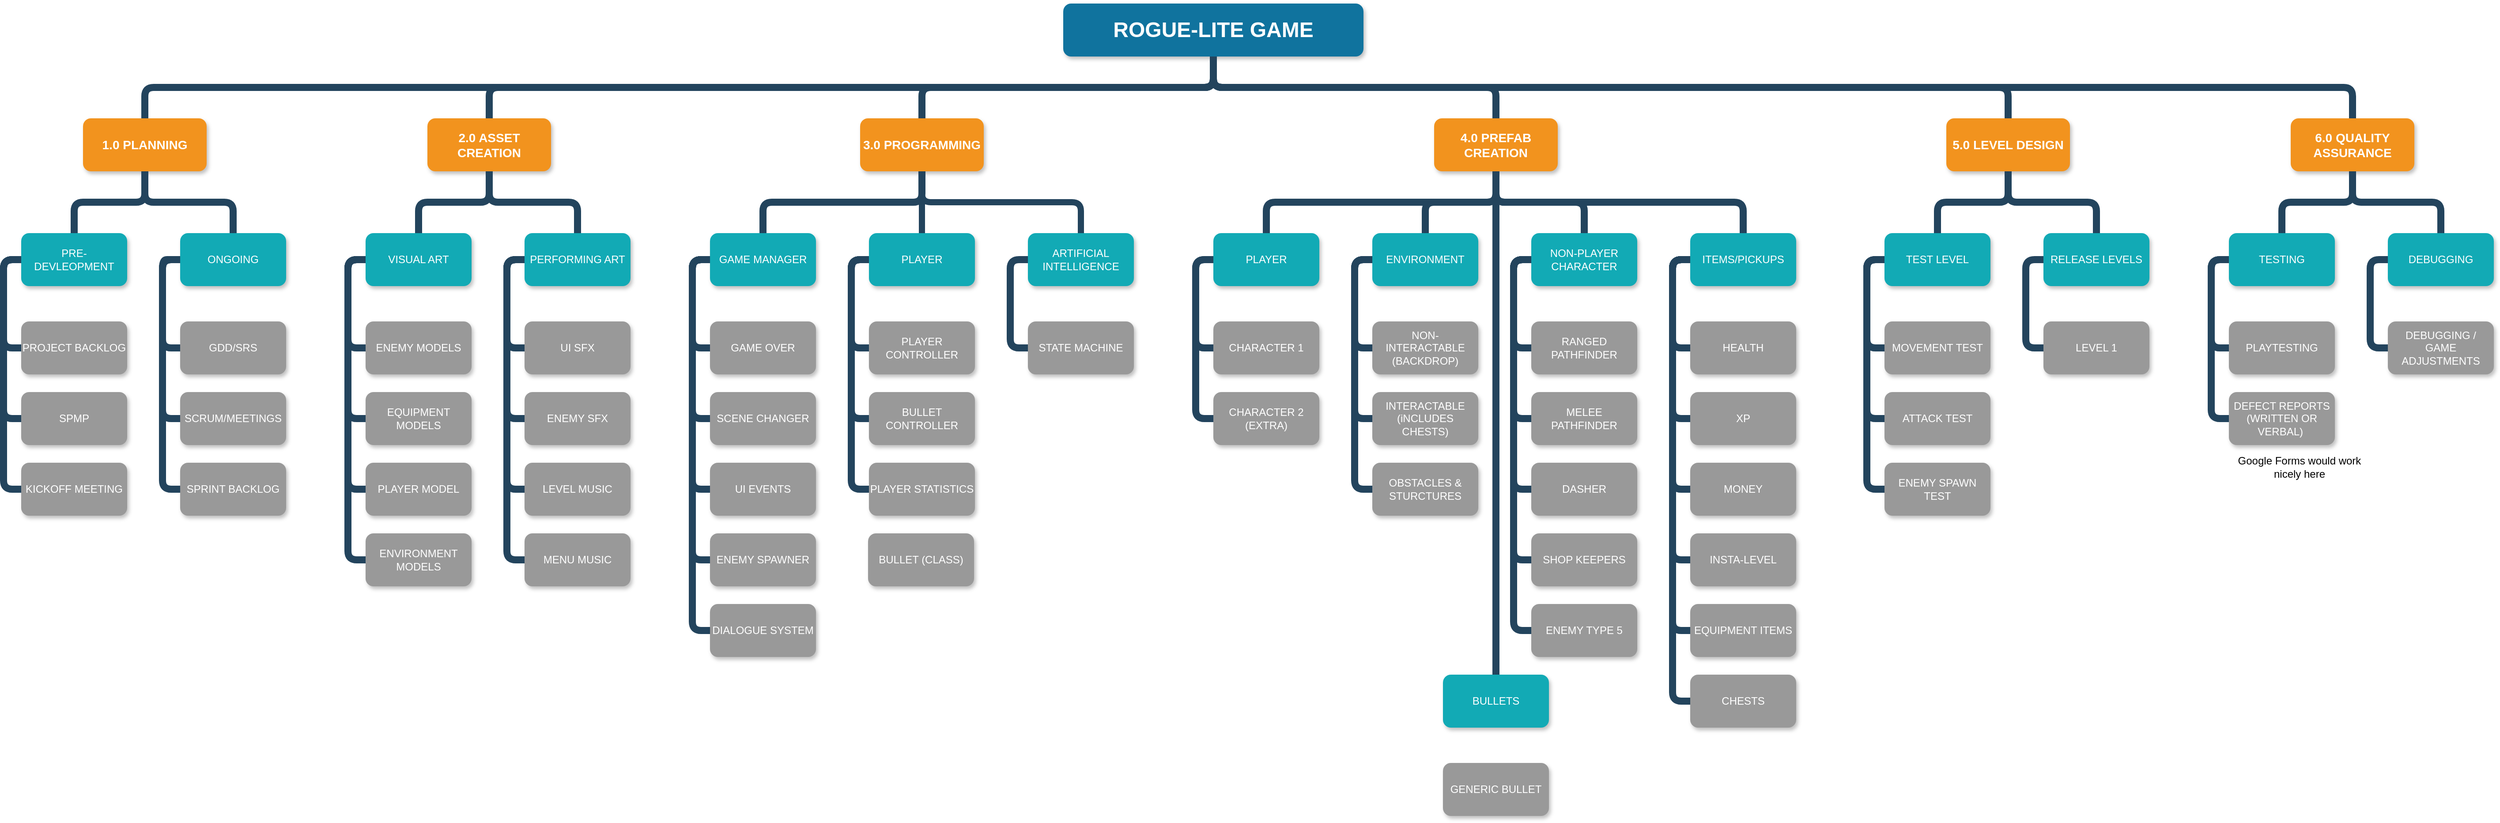 <mxfile version="20.8.16" type="device"><diagram name="Page-1" id="64c3da0e-402f-94eb-ee01-a36477274f13"><mxGraphModel dx="2868" dy="1688" grid="1" gridSize="10" guides="1" tooltips="1" connect="1" arrows="1" fold="1" page="1" pageScale="1" pageWidth="1169" pageHeight="826" background="none" math="0" shadow="0"><root><mxCell id="0"/><mxCell id="1" parent="0"/><mxCell id="2" value="ROGUE-LITE GAME" style="whiteSpace=wrap;rounded=1;shadow=1;fillColor=#10739E;strokeColor=none;fontColor=#FFFFFF;fontStyle=1;fontSize=24;" parent="1" vertex="1"><mxGeometry x="1270" y="40" width="340" height="60" as="geometry"/></mxCell><mxCell id="3" value="1.0 PLANNING" style="whiteSpace=wrap;rounded=1;fillColor=#F2931E;strokeColor=none;shadow=1;fontColor=#FFFFFF;fontStyle=1;fontSize=14;" parent="1" vertex="1"><mxGeometry x="160" y="170.0" width="140" height="60" as="geometry"/></mxCell><mxCell id="4" value="2.0 ASSET CREATION" style="whiteSpace=wrap;rounded=1;fillColor=#F2931E;strokeColor=none;shadow=1;fontColor=#FFFFFF;fontStyle=1;fontSize=14;" parent="1" vertex="1"><mxGeometry x="550" y="170.0" width="140" height="60" as="geometry"/></mxCell><mxCell id="5" value="6.0 QUALITY ASSURANCE" style="whiteSpace=wrap;rounded=1;fillColor=#F2931E;strokeColor=none;shadow=1;fontColor=#FFFFFF;fontStyle=1;fontSize=14;" parent="1" vertex="1"><mxGeometry x="2660" y="170.0" width="140" height="60" as="geometry"/></mxCell><mxCell id="6" value="3.0 PROGRAMMING" style="whiteSpace=wrap;rounded=1;fillColor=#F2931E;strokeColor=none;shadow=1;fontColor=#FFFFFF;fontStyle=1;fontSize=14;" parent="1" vertex="1"><mxGeometry x="1040" y="170.0" width="140" height="60" as="geometry"/></mxCell><mxCell id="7" value="4.0 PREFAB CREATION" style="whiteSpace=wrap;rounded=1;fillColor=#F2931E;strokeColor=none;shadow=1;fontColor=#FFFFFF;fontStyle=1;fontSize=14;" parent="1" vertex="1"><mxGeometry x="1690" y="170.0" width="140" height="60" as="geometry"/></mxCell><mxCell id="8" value="5.0 LEVEL DESIGN" style="whiteSpace=wrap;rounded=1;fillColor=#F2931E;strokeColor=none;shadow=1;fontColor=#FFFFFF;fontStyle=1;fontSize=14;" parent="1" vertex="1"><mxGeometry x="2270" y="170.0" width="140" height="60" as="geometry"/></mxCell><mxCell id="10" value="PRE-DEVLEOPMENT" style="whiteSpace=wrap;rounded=1;fillColor=#12AAB5;strokeColor=none;shadow=1;fontColor=#FFFFFF;" parent="1" vertex="1"><mxGeometry x="90" y="300.0" width="120" height="60" as="geometry"/></mxCell><mxCell id="12" value="ONGOING" style="whiteSpace=wrap;rounded=1;fillColor=#12AAB5;strokeColor=none;shadow=1;fontColor=#FFFFFF;" parent="1" vertex="1"><mxGeometry x="270" y="300.0" width="120" height="60" as="geometry"/></mxCell><mxCell id="23" value="PROJECT BACKLOG" style="whiteSpace=wrap;rounded=1;fillColor=#999999;strokeColor=none;shadow=1;fontColor=#FFFFFF;fontStyle=0;" parent="1" vertex="1"><mxGeometry x="90.0" y="400.0" width="120" height="60" as="geometry"/></mxCell><mxCell id="24" value="SPMP" style="whiteSpace=wrap;rounded=1;fillColor=#999999;strokeColor=none;shadow=1;fontColor=#FFFFFF;fontStyle=0;" parent="1" vertex="1"><mxGeometry x="90.0" y="480.0" width="120" height="60" as="geometry"/></mxCell><mxCell id="25" value="KICKOFF MEETING" style="whiteSpace=wrap;rounded=1;fillColor=#999999;strokeColor=none;shadow=1;fontColor=#FFFFFF;fontStyle=0;" parent="1" vertex="1"><mxGeometry x="90.0" y="560.0" width="120" height="60" as="geometry"/></mxCell><mxCell id="38" value="GDD/SRS" style="whiteSpace=wrap;rounded=1;fillColor=#999999;strokeColor=none;shadow=1;fontColor=#FFFFFF;fontStyle=0;" parent="1" vertex="1"><mxGeometry x="270.0" y="400.0" width="120" height="60" as="geometry"/></mxCell><mxCell id="39" value="SCRUM/MEETINGS" style="whiteSpace=wrap;rounded=1;fillColor=#999999;strokeColor=none;shadow=1;fontColor=#FFFFFF;fontStyle=0;" parent="1" vertex="1"><mxGeometry x="270.0" y="480.0" width="120" height="60" as="geometry"/></mxCell><mxCell id="40" value="SPRINT BACKLOG" style="whiteSpace=wrap;rounded=1;fillColor=#999999;strokeColor=none;shadow=1;fontColor=#FFFFFF;fontStyle=0;" parent="1" vertex="1"><mxGeometry x="270.0" y="560.0" width="120" height="60" as="geometry"/></mxCell><mxCell id="43" value="VISUAL ART" style="whiteSpace=wrap;rounded=1;fillColor=#12AAB5;strokeColor=none;shadow=1;fontColor=#FFFFFF;" parent="1" vertex="1"><mxGeometry x="480.0" y="300.0" width="120" height="60" as="geometry"/></mxCell><mxCell id="44" value="PERFORMING ART" style="whiteSpace=wrap;rounded=1;fillColor=#12AAB5;strokeColor=none;shadow=1;fontColor=#FFFFFF;" parent="1" vertex="1"><mxGeometry x="660.0" y="300.0" width="120" height="60" as="geometry"/></mxCell><mxCell id="45" value="ENEMY MODELS" style="whiteSpace=wrap;rounded=1;fillColor=#999999;strokeColor=none;shadow=1;fontColor=#FFFFFF;fontStyle=0;" parent="1" vertex="1"><mxGeometry x="480.0" y="400.0" width="120" height="60" as="geometry"/></mxCell><mxCell id="46" value="EQUIPMENT MODELS" style="whiteSpace=wrap;rounded=1;fillColor=#999999;strokeColor=none;shadow=1;fontColor=#FFFFFF;fontStyle=0;" parent="1" vertex="1"><mxGeometry x="480.0" y="480.0" width="120" height="60" as="geometry"/></mxCell><mxCell id="47" value="PLAYER MODEL" style="whiteSpace=wrap;rounded=1;fillColor=#999999;strokeColor=none;shadow=1;fontColor=#FFFFFF;fontStyle=0;" parent="1" vertex="1"><mxGeometry x="480.0" y="560.0" width="120" height="60" as="geometry"/></mxCell><mxCell id="48" value="ENVIRONMENT MODELS" style="whiteSpace=wrap;rounded=1;fillColor=#999999;strokeColor=none;shadow=1;fontColor=#FFFFFF;fontStyle=0;" parent="1" vertex="1"><mxGeometry x="480" y="640.0" width="120" height="60" as="geometry"/></mxCell><mxCell id="50" value="UI SFX" style="whiteSpace=wrap;rounded=1;fillColor=#999999;strokeColor=none;shadow=1;fontColor=#FFFFFF;fontStyle=0;" parent="1" vertex="1"><mxGeometry x="660.0" y="400.0" width="120" height="60" as="geometry"/></mxCell><mxCell id="51" value="ENEMY SFX" style="whiteSpace=wrap;rounded=1;fillColor=#999999;strokeColor=none;shadow=1;fontColor=#FFFFFF;fontStyle=0;" parent="1" vertex="1"><mxGeometry x="660.0" y="480.0" width="120" height="60" as="geometry"/></mxCell><mxCell id="52" value="LEVEL MUSIC" style="whiteSpace=wrap;rounded=1;fillColor=#999999;strokeColor=none;shadow=1;fontColor=#FFFFFF;fontStyle=0;" parent="1" vertex="1"><mxGeometry x="660.0" y="560.0" width="120" height="60" as="geometry"/></mxCell><mxCell id="53" value="MENU MUSIC" style="whiteSpace=wrap;rounded=1;fillColor=#999999;strokeColor=none;shadow=1;fontColor=#FFFFFF;fontStyle=0;" parent="1" vertex="1"><mxGeometry x="660.0" y="640.0" width="120" height="60" as="geometry"/></mxCell><mxCell id="103" value="" style="edgeStyle=elbowEdgeStyle;elbow=vertical;rounded=1;fontColor=#000000;endArrow=none;endFill=0;strokeWidth=8;strokeColor=#23445D;" parent="1" source="3" target="10" edge="1"><mxGeometry width="100" height="100" relative="1" as="geometry"><mxPoint x="20" y="290" as="sourcePoint"/><mxPoint x="120" y="190" as="targetPoint"/></mxGeometry></mxCell><mxCell id="104" value="" style="edgeStyle=elbowEdgeStyle;elbow=vertical;rounded=1;fontColor=#000000;endArrow=none;endFill=0;strokeWidth=8;strokeColor=#23445D;" parent="1" source="3" target="12" edge="1"><mxGeometry width="100" height="100" relative="1" as="geometry"><mxPoint x="360" y="290" as="sourcePoint"/><mxPoint x="460" y="190" as="targetPoint"/></mxGeometry></mxCell><mxCell id="105" value="" style="edgeStyle=elbowEdgeStyle;elbow=horizontal;rounded=1;fontColor=#000000;endArrow=none;endFill=0;strokeWidth=8;strokeColor=#23445D;" parent="1" source="10" target="23" edge="1"><mxGeometry width="100" height="100" relative="1" as="geometry"><mxPoint x="30" y="480" as="sourcePoint"/><mxPoint x="130" y="380" as="targetPoint"/><Array as="points"><mxPoint x="70" y="380"/></Array></mxGeometry></mxCell><mxCell id="106" value="" style="edgeStyle=elbowEdgeStyle;elbow=horizontal;rounded=1;fontColor=#000000;endArrow=none;endFill=0;strokeWidth=8;strokeColor=#23445D;" parent="1" source="10" target="24" edge="1"><mxGeometry width="100" height="100" relative="1" as="geometry"><mxPoint x="100" y="340" as="sourcePoint"/><mxPoint x="100" y="440" as="targetPoint"/><Array as="points"><mxPoint x="70" y="400"/></Array></mxGeometry></mxCell><mxCell id="110" value="" style="edgeStyle=elbowEdgeStyle;elbow=horizontal;rounded=1;fontColor=#000000;endArrow=none;endFill=0;strokeWidth=8;strokeColor=#23445D;" parent="1" source="10" target="25" edge="1"><mxGeometry width="100" height="100" relative="1" as="geometry"><mxPoint x="130" y="370" as="sourcePoint"/><mxPoint x="130" y="470" as="targetPoint"/><Array as="points"><mxPoint x="70" y="430"/></Array></mxGeometry></mxCell><mxCell id="111" value="" style="edgeStyle=elbowEdgeStyle;elbow=horizontal;rounded=1;fontColor=#000000;endArrow=none;endFill=0;strokeWidth=8;strokeColor=#23445D;" parent="1" target="38" edge="1"><mxGeometry width="100" height="100" relative="1" as="geometry"><mxPoint x="260" y="330.0" as="sourcePoint"/><mxPoint x="260" y="430.0" as="targetPoint"/><Array as="points"><mxPoint x="250" y="380"/></Array></mxGeometry></mxCell><mxCell id="112" value="" style="edgeStyle=elbowEdgeStyle;elbow=horizontal;rounded=1;fontColor=#000000;endArrow=none;endFill=0;strokeWidth=8;strokeColor=#23445D;" parent="1" source="12" target="39" edge="1"><mxGeometry width="100" height="100" relative="1" as="geometry"><mxPoint x="260" y="330.0" as="sourcePoint"/><mxPoint x="260" y="510.0" as="targetPoint"/><Array as="points"><mxPoint x="250" y="420"/></Array></mxGeometry></mxCell><mxCell id="115" value="" style="edgeStyle=elbowEdgeStyle;elbow=horizontal;rounded=1;fontColor=#000000;endArrow=none;endFill=0;strokeWidth=8;strokeColor=#23445D;" parent="1" source="12" target="40" edge="1"><mxGeometry width="100" height="100" relative="1" as="geometry"><mxPoint x="260" y="330.0" as="sourcePoint"/><mxPoint x="260" y="590.0" as="targetPoint"/><Array as="points"><mxPoint x="250" y="460"/></Array></mxGeometry></mxCell><mxCell id="116" value="" style="edgeStyle=elbowEdgeStyle;elbow=vertical;rounded=1;fontColor=#000000;endArrow=none;endFill=0;strokeWidth=8;strokeColor=#23445D;" parent="1" source="4" target="43" edge="1"><mxGeometry width="100" height="100" relative="1" as="geometry"><mxPoint x="260" y="240.0" as="sourcePoint"/><mxPoint x="160" y="310" as="targetPoint"/></mxGeometry></mxCell><mxCell id="117" value="" style="edgeStyle=elbowEdgeStyle;elbow=vertical;rounded=1;fontColor=#000000;endArrow=none;endFill=0;strokeWidth=8;strokeColor=#23445D;" parent="1" source="4" target="44" edge="1"><mxGeometry width="100" height="100" relative="1" as="geometry"><mxPoint x="260" y="240.0" as="sourcePoint"/><mxPoint x="360" y="310" as="targetPoint"/></mxGeometry></mxCell><mxCell id="118" value="" style="edgeStyle=elbowEdgeStyle;elbow=horizontal;rounded=1;fontColor=#000000;endArrow=none;endFill=0;strokeWidth=8;strokeColor=#23445D;" parent="1" source="43" target="45" edge="1"><mxGeometry width="100" height="100" relative="1" as="geometry"><mxPoint x="460" y="330.0" as="sourcePoint"/><mxPoint x="470.0" y="430" as="targetPoint"/><Array as="points"><mxPoint x="460" y="380"/></Array></mxGeometry></mxCell><mxCell id="119" value="" style="edgeStyle=elbowEdgeStyle;elbow=horizontal;rounded=1;fontColor=#000000;endArrow=none;endFill=0;strokeWidth=8;strokeColor=#23445D;" parent="1" source="43" target="46" edge="1"><mxGeometry width="100" height="100" relative="1" as="geometry"><mxPoint x="470" y="330" as="sourcePoint"/><mxPoint x="470.0" y="510" as="targetPoint"/><Array as="points"><mxPoint x="460" y="420"/></Array></mxGeometry></mxCell><mxCell id="121" value="" style="edgeStyle=elbowEdgeStyle;elbow=horizontal;rounded=1;fontColor=#000000;endArrow=none;endFill=0;strokeWidth=8;strokeColor=#23445D;" parent="1" source="43" target="48" edge="1"><mxGeometry width="100" height="100" relative="1" as="geometry"><mxPoint x="470" y="330" as="sourcePoint"/><mxPoint x="470" y="670" as="targetPoint"/><Array as="points"><mxPoint x="460" y="500"/></Array></mxGeometry></mxCell><mxCell id="122" value="" style="edgeStyle=elbowEdgeStyle;elbow=horizontal;rounded=1;fontColor=#000000;endArrow=none;endFill=0;strokeWidth=8;strokeColor=#23445D;" parent="1" source="43" target="47" edge="1"><mxGeometry width="100" height="100" relative="1" as="geometry"><mxPoint x="470" y="330" as="sourcePoint"/><mxPoint x="470.0" y="590" as="targetPoint"/><Array as="points"><mxPoint x="460" y="470"/></Array></mxGeometry></mxCell><mxCell id="123" value="" style="edgeStyle=elbowEdgeStyle;elbow=horizontal;rounded=1;fontColor=#000000;endArrow=none;endFill=0;strokeWidth=8;strokeColor=#23445D;" parent="1" source="44" target="50" edge="1"><mxGeometry width="100" height="100" relative="1" as="geometry"><mxPoint x="630" y="330.0" as="sourcePoint"/><mxPoint x="640.0" y="430" as="targetPoint"/><Array as="points"><mxPoint x="640" y="380"/></Array></mxGeometry></mxCell><mxCell id="124" value="" style="edgeStyle=elbowEdgeStyle;elbow=horizontal;rounded=1;fontColor=#000000;endArrow=none;endFill=0;strokeWidth=8;strokeColor=#23445D;" parent="1" source="44" target="51" edge="1"><mxGeometry width="100" height="100" relative="1" as="geometry"><mxPoint x="640" y="330" as="sourcePoint"/><mxPoint x="640.0" y="510" as="targetPoint"/><Array as="points"><mxPoint x="640" y="420"/></Array></mxGeometry></mxCell><mxCell id="126" value="" style="edgeStyle=elbowEdgeStyle;elbow=horizontal;rounded=1;fontColor=#000000;endArrow=none;endFill=0;strokeWidth=8;strokeColor=#23445D;" parent="1" source="44" target="53" edge="1"><mxGeometry width="100" height="100" relative="1" as="geometry"><mxPoint x="640" y="330" as="sourcePoint"/><mxPoint x="640" y="670" as="targetPoint"/><Array as="points"><mxPoint x="640" y="500"/></Array></mxGeometry></mxCell><mxCell id="127" value="" style="edgeStyle=elbowEdgeStyle;elbow=horizontal;rounded=1;fontColor=#000000;endArrow=none;endFill=0;strokeWidth=8;strokeColor=#23445D;" parent="1" source="44" target="52" edge="1"><mxGeometry width="100" height="100" relative="1" as="geometry"><mxPoint x="640" y="330" as="sourcePoint"/><mxPoint x="640.0" y="590" as="targetPoint"/><Array as="points"><mxPoint x="640" y="470"/></Array></mxGeometry></mxCell><mxCell id="133" value="GAME MANAGER" style="whiteSpace=wrap;rounded=1;fillColor=#12AAB5;strokeColor=none;shadow=1;fontColor=#FFFFFF;" parent="1" vertex="1"><mxGeometry x="870.0" y="300.0" width="120" height="60" as="geometry"/></mxCell><mxCell id="134" value="PLAYER" style="whiteSpace=wrap;rounded=1;fillColor=#12AAB5;strokeColor=none;shadow=1;fontColor=#FFFFFF;" parent="1" vertex="1"><mxGeometry x="1440.0" y="300.0" width="120" height="60" as="geometry"/></mxCell><mxCell id="135" value="GAME OVER" style="whiteSpace=wrap;rounded=1;fillColor=#999999;strokeColor=none;shadow=1;fontColor=#FFFFFF;fontStyle=0;" parent="1" vertex="1"><mxGeometry x="870.0" y="400.0" width="120" height="60" as="geometry"/></mxCell><mxCell id="136" value="SCENE CHANGER" style="whiteSpace=wrap;rounded=1;fillColor=#999999;strokeColor=none;shadow=1;fontColor=#FFFFFF;fontStyle=0;" parent="1" vertex="1"><mxGeometry x="870.0" y="480.0" width="120" height="60" as="geometry"/></mxCell><mxCell id="137" value="UI EVENTS" style="whiteSpace=wrap;rounded=1;fillColor=#999999;strokeColor=none;shadow=1;fontColor=#FFFFFF;fontStyle=0;" parent="1" vertex="1"><mxGeometry x="870.0" y="560.0" width="120" height="60" as="geometry"/></mxCell><mxCell id="138" value="ENEMY SPAWNER" style="whiteSpace=wrap;rounded=1;fillColor=#999999;strokeColor=none;shadow=1;fontColor=#FFFFFF;fontStyle=0;" parent="1" vertex="1"><mxGeometry x="870" y="640.0" width="120" height="60" as="geometry"/></mxCell><mxCell id="140" value="CHARACTER 1" style="whiteSpace=wrap;rounded=1;fillColor=#999999;strokeColor=none;shadow=1;fontColor=#FFFFFF;fontStyle=0;" parent="1" vertex="1"><mxGeometry x="1440.0" y="400.0" width="120" height="60" as="geometry"/></mxCell><mxCell id="141" value="CHARACTER 2 (EXTRA)" style="whiteSpace=wrap;rounded=1;fillColor=#999999;strokeColor=none;shadow=1;fontColor=#FFFFFF;fontStyle=0;" parent="1" vertex="1"><mxGeometry x="1440.0" y="480.0" width="120" height="60" as="geometry"/></mxCell><mxCell id="145" value="" style="edgeStyle=orthogonalEdgeStyle;elbow=horizontal;rounded=1;fontColor=#000000;endArrow=none;endFill=0;strokeWidth=8;strokeColor=#23445D;" parent="1" source="133" target="135" edge="1"><mxGeometry width="100" height="100" relative="1" as="geometry"><mxPoint x="850" y="330.0" as="sourcePoint"/><mxPoint x="860.0" y="430" as="targetPoint"/><Array as="points"><mxPoint x="850" y="330"/><mxPoint x="850" y="430"/></Array></mxGeometry></mxCell><mxCell id="146" value="" style="edgeStyle=orthogonalEdgeStyle;elbow=horizontal;rounded=1;fontColor=#000000;endArrow=none;endFill=0;strokeWidth=8;strokeColor=#23445D;" parent="1" source="133" target="136" edge="1"><mxGeometry width="100" height="100" relative="1" as="geometry"><mxPoint x="860" y="330" as="sourcePoint"/><mxPoint x="860.0" y="510" as="targetPoint"/><Array as="points"><mxPoint x="850" y="330"/><mxPoint x="850" y="510"/></Array></mxGeometry></mxCell><mxCell id="148" value="" style="edgeStyle=orthogonalEdgeStyle;elbow=horizontal;rounded=1;fontColor=#000000;endArrow=none;endFill=0;strokeWidth=8;strokeColor=#23445D;" parent="1" source="133" target="138" edge="1"><mxGeometry width="100" height="100" relative="1" as="geometry"><mxPoint x="860" y="330" as="sourcePoint"/><mxPoint x="860" y="670" as="targetPoint"/><Array as="points"><mxPoint x="850" y="330"/><mxPoint x="850" y="670"/></Array></mxGeometry></mxCell><mxCell id="149" value="" style="edgeStyle=orthogonalEdgeStyle;elbow=horizontal;rounded=1;fontColor=#000000;endArrow=none;endFill=0;strokeWidth=8;strokeColor=#23445D;" parent="1" source="133" target="137" edge="1"><mxGeometry width="100" height="100" relative="1" as="geometry"><mxPoint x="860" y="330" as="sourcePoint"/><mxPoint x="860.0" y="590" as="targetPoint"/><Array as="points"><mxPoint x="850" y="330"/><mxPoint x="850" y="590"/></Array></mxGeometry></mxCell><mxCell id="150" value="" style="edgeStyle=elbowEdgeStyle;elbow=horizontal;rounded=1;fontColor=#000000;endArrow=none;endFill=0;strokeWidth=8;strokeColor=#23445D;" parent="1" source="134" target="140" edge="1"><mxGeometry width="100" height="100" relative="1" as="geometry"><mxPoint x="1410" y="330.0" as="sourcePoint"/><mxPoint x="1420.0" y="430" as="targetPoint"/><Array as="points"><mxPoint x="1420" y="380"/></Array></mxGeometry></mxCell><mxCell id="151" value="" style="edgeStyle=elbowEdgeStyle;elbow=horizontal;rounded=1;fontColor=#000000;endArrow=none;endFill=0;strokeWidth=8;strokeColor=#23445D;" parent="1" source="134" target="141" edge="1"><mxGeometry width="100" height="100" relative="1" as="geometry"><mxPoint x="1420" y="330" as="sourcePoint"/><mxPoint x="1420.0" y="510" as="targetPoint"/><Array as="points"><mxPoint x="1420" y="420"/></Array></mxGeometry></mxCell><mxCell id="155" value="ENVIRONMENT" style="whiteSpace=wrap;rounded=1;fillColor=#12AAB5;strokeColor=none;shadow=1;fontColor=#FFFFFF;" parent="1" vertex="1"><mxGeometry x="1620.0" y="300.0" width="120" height="60" as="geometry"/></mxCell><mxCell id="156" value="NON-PLAYER CHARACTER" style="whiteSpace=wrap;rounded=1;fillColor=#12AAB5;strokeColor=none;shadow=1;fontColor=#FFFFFF;" parent="1" vertex="1"><mxGeometry x="1800.0" y="300.0" width="120" height="60" as="geometry"/></mxCell><mxCell id="157" value="NON-INTERACTABLE (BACKDROP)" style="whiteSpace=wrap;rounded=1;fillColor=#999999;strokeColor=none;shadow=1;fontColor=#FFFFFF;fontStyle=0;" parent="1" vertex="1"><mxGeometry x="1620.0" y="400.0" width="120" height="60" as="geometry"/></mxCell><mxCell id="158" value="INTERACTABLE (iNCLUDES CHESTS)" style="whiteSpace=wrap;rounded=1;fillColor=#999999;strokeColor=none;shadow=1;fontColor=#FFFFFF;fontStyle=0;" parent="1" vertex="1"><mxGeometry x="1620" y="480.0" width="120" height="60" as="geometry"/></mxCell><mxCell id="159" value="OBSTACLES &amp; STURCTURES" style="whiteSpace=wrap;rounded=1;fillColor=#999999;strokeColor=none;shadow=1;fontColor=#FFFFFF;fontStyle=0;" parent="1" vertex="1"><mxGeometry x="1620.0" y="560.0" width="120" height="60" as="geometry"/></mxCell><mxCell id="162" value="RANGED PATHFINDER" style="whiteSpace=wrap;rounded=1;fillColor=#999999;strokeColor=none;shadow=1;fontColor=#FFFFFF;fontStyle=0;" parent="1" vertex="1"><mxGeometry x="1800.0" y="400.0" width="120" height="60" as="geometry"/></mxCell><mxCell id="163" value="MELEE PATHFINDER" style="whiteSpace=wrap;rounded=1;fillColor=#999999;strokeColor=none;shadow=1;fontColor=#FFFFFF;fontStyle=0;" parent="1" vertex="1"><mxGeometry x="1800.0" y="480.0" width="120" height="60" as="geometry"/></mxCell><mxCell id="164" value="DASHER" style="whiteSpace=wrap;rounded=1;fillColor=#999999;strokeColor=none;shadow=1;fontColor=#FFFFFF;fontStyle=0;" parent="1" vertex="1"><mxGeometry x="1800.0" y="560.0" width="120" height="60" as="geometry"/></mxCell><mxCell id="165" value="SHOP KEEPERS" style="whiteSpace=wrap;rounded=1;fillColor=#999999;strokeColor=none;shadow=1;fontColor=#FFFFFF;fontStyle=0;" parent="1" vertex="1"><mxGeometry x="1800.0" y="640.0" width="120" height="60" as="geometry"/></mxCell><mxCell id="166" value="ENEMY TYPE 5" style="whiteSpace=wrap;rounded=1;fillColor=#999999;strokeColor=none;shadow=1;fontColor=#FFFFFF;fontStyle=0;" parent="1" vertex="1"><mxGeometry x="1800.0" y="720.0" width="120" height="60" as="geometry"/></mxCell><mxCell id="167" value="" style="edgeStyle=elbowEdgeStyle;elbow=horizontal;rounded=1;fontColor=#000000;endArrow=none;endFill=0;strokeWidth=8;strokeColor=#23445D;" parent="1" source="155" target="157" edge="1"><mxGeometry width="100" height="100" relative="1" as="geometry"><mxPoint x="1600" y="330.0" as="sourcePoint"/><mxPoint x="1610.0" y="430.0" as="targetPoint"/><Array as="points"><mxPoint x="1600" y="380.0"/></Array></mxGeometry></mxCell><mxCell id="168" value="" style="edgeStyle=elbowEdgeStyle;elbow=horizontal;rounded=1;fontColor=#000000;endArrow=none;endFill=0;strokeWidth=8;strokeColor=#23445D;" parent="1" source="155" target="158" edge="1"><mxGeometry width="100" height="100" relative="1" as="geometry"><mxPoint x="1610" y="330.0" as="sourcePoint"/><mxPoint x="1610.0" y="510.0" as="targetPoint"/><Array as="points"><mxPoint x="1600" y="420.0"/></Array></mxGeometry></mxCell><mxCell id="171" value="" style="edgeStyle=elbowEdgeStyle;elbow=horizontal;rounded=1;fontColor=#000000;endArrow=none;endFill=0;strokeWidth=8;strokeColor=#23445D;" parent="1" source="155" target="159" edge="1"><mxGeometry width="100" height="100" relative="1" as="geometry"><mxPoint x="1610" y="330.0" as="sourcePoint"/><mxPoint x="1610.0" y="590.0" as="targetPoint"/><Array as="points"><mxPoint x="1600" y="470.0"/></Array></mxGeometry></mxCell><mxCell id="172" value="" style="edgeStyle=elbowEdgeStyle;elbow=horizontal;rounded=1;fontColor=#000000;endArrow=none;endFill=0;strokeWidth=8;strokeColor=#23445D;" parent="1" source="156" target="162" edge="1"><mxGeometry width="100" height="100" relative="1" as="geometry"><mxPoint x="1770" y="330.0" as="sourcePoint"/><mxPoint x="1780.0" y="430.0" as="targetPoint"/><Array as="points"><mxPoint x="1780" y="380.0"/></Array></mxGeometry></mxCell><mxCell id="173" value="" style="edgeStyle=elbowEdgeStyle;elbow=horizontal;rounded=1;fontColor=#000000;endArrow=none;endFill=0;strokeWidth=8;strokeColor=#23445D;" parent="1" source="156" target="163" edge="1"><mxGeometry width="100" height="100" relative="1" as="geometry"><mxPoint x="1780" y="330.0" as="sourcePoint"/><mxPoint x="1780.0" y="510.0" as="targetPoint"/><Array as="points"><mxPoint x="1780" y="420.0"/></Array></mxGeometry></mxCell><mxCell id="174" value="" style="edgeStyle=elbowEdgeStyle;elbow=horizontal;rounded=1;fontColor=#000000;endArrow=none;endFill=0;strokeWidth=8;strokeColor=#23445D;" parent="1" source="156" target="166" edge="1"><mxGeometry width="100" height="100" relative="1" as="geometry"><mxPoint x="1780" y="330.0" as="sourcePoint"/><mxPoint x="1780" y="750.0" as="targetPoint"/><Array as="points"><mxPoint x="1780" y="540.0"/></Array></mxGeometry></mxCell><mxCell id="175" value="" style="edgeStyle=elbowEdgeStyle;elbow=horizontal;rounded=1;fontColor=#000000;endArrow=none;endFill=0;strokeWidth=8;strokeColor=#23445D;" parent="1" source="156" target="165" edge="1"><mxGeometry width="100" height="100" relative="1" as="geometry"><mxPoint x="1780" y="330.0" as="sourcePoint"/><mxPoint x="1780" y="670.0" as="targetPoint"/><Array as="points"><mxPoint x="1780" y="500.0"/></Array></mxGeometry></mxCell><mxCell id="176" value="" style="edgeStyle=elbowEdgeStyle;elbow=horizontal;rounded=1;fontColor=#000000;endArrow=none;endFill=0;strokeWidth=8;strokeColor=#23445D;" parent="1" source="156" target="164" edge="1"><mxGeometry width="100" height="100" relative="1" as="geometry"><mxPoint x="1780" y="330.0" as="sourcePoint"/><mxPoint x="1780.0" y="590.0" as="targetPoint"/><Array as="points"><mxPoint x="1780" y="470.0"/></Array></mxGeometry></mxCell><mxCell id="177" value="ITEMS/PICKUPS" style="whiteSpace=wrap;rounded=1;fillColor=#12AAB5;strokeColor=none;shadow=1;fontColor=#FFFFFF;" parent="1" vertex="1"><mxGeometry x="1980.0" y="300.0" width="120" height="60" as="geometry"/></mxCell><mxCell id="178" value="TEST LEVEL" style="whiteSpace=wrap;rounded=1;fillColor=#12AAB5;strokeColor=none;shadow=1;fontColor=#FFFFFF;" parent="1" vertex="1"><mxGeometry x="2200" y="300.0" width="120" height="60" as="geometry"/></mxCell><mxCell id="179" value="HEALTH" style="whiteSpace=wrap;rounded=1;fillColor=#999999;strokeColor=none;shadow=1;fontColor=#FFFFFF;fontStyle=0;" parent="1" vertex="1"><mxGeometry x="1980.0" y="400.0" width="120" height="60" as="geometry"/></mxCell><mxCell id="180" value="XP" style="whiteSpace=wrap;rounded=1;fillColor=#999999;strokeColor=none;shadow=1;fontColor=#FFFFFF;fontStyle=0;" parent="1" vertex="1"><mxGeometry x="1980" y="480.0" width="120" height="60" as="geometry"/></mxCell><mxCell id="181" value="MONEY" style="whiteSpace=wrap;rounded=1;fillColor=#999999;strokeColor=none;shadow=1;fontColor=#FFFFFF;fontStyle=0;" parent="1" vertex="1"><mxGeometry x="1980.0" y="560.0" width="120" height="60" as="geometry"/></mxCell><mxCell id="182" value="INSTA-LEVEL" style="whiteSpace=wrap;rounded=1;fillColor=#999999;strokeColor=none;shadow=1;fontColor=#FFFFFF;fontStyle=0;" parent="1" vertex="1"><mxGeometry x="1980" y="640.0" width="120" height="60" as="geometry"/></mxCell><mxCell id="183" value="EQUIPMENT ITEMS" style="whiteSpace=wrap;rounded=1;fillColor=#999999;strokeColor=none;shadow=1;fontColor=#FFFFFF;fontStyle=0;" parent="1" vertex="1"><mxGeometry x="1980" y="720.0" width="120" height="60" as="geometry"/></mxCell><mxCell id="184" value="MOVEMENT TEST" style="whiteSpace=wrap;rounded=1;fillColor=#999999;strokeColor=none;shadow=1;fontColor=#FFFFFF;fontStyle=0;" parent="1" vertex="1"><mxGeometry x="2200.0" y="400.0" width="120" height="60" as="geometry"/></mxCell><mxCell id="185" value="ATTACK TEST" style="whiteSpace=wrap;rounded=1;fillColor=#999999;strokeColor=none;shadow=1;fontColor=#FFFFFF;fontStyle=0;" parent="1" vertex="1"><mxGeometry x="2200.0" y="480.0" width="120" height="60" as="geometry"/></mxCell><mxCell id="186" value="ENEMY SPAWN TEST" style="whiteSpace=wrap;rounded=1;fillColor=#999999;strokeColor=none;shadow=1;fontColor=#FFFFFF;fontStyle=0;" parent="1" vertex="1"><mxGeometry x="2200.0" y="560.0" width="120" height="60" as="geometry"/></mxCell><mxCell id="189" value="" style="edgeStyle=elbowEdgeStyle;elbow=horizontal;rounded=1;fontColor=#000000;endArrow=none;endFill=0;strokeWidth=8;strokeColor=#23445D;" parent="1" source="177" target="179" edge="1"><mxGeometry width="100" height="100" relative="1" as="geometry"><mxPoint x="1960" y="330.0" as="sourcePoint"/><mxPoint x="1970.0" y="430.0" as="targetPoint"/><Array as="points"><mxPoint x="1960" y="380.0"/></Array></mxGeometry></mxCell><mxCell id="190" value="" style="edgeStyle=elbowEdgeStyle;elbow=horizontal;rounded=1;fontColor=#000000;endArrow=none;endFill=0;strokeWidth=8;strokeColor=#23445D;" parent="1" source="177" target="180" edge="1"><mxGeometry width="100" height="100" relative="1" as="geometry"><mxPoint x="1970" y="330.0" as="sourcePoint"/><mxPoint x="1970.0" y="510.0" as="targetPoint"/><Array as="points"><mxPoint x="1960" y="420.0"/></Array></mxGeometry></mxCell><mxCell id="191" value="" style="edgeStyle=elbowEdgeStyle;elbow=horizontal;rounded=1;fontColor=#000000;endArrow=none;endFill=0;strokeWidth=8;strokeColor=#23445D;" parent="1" source="177" target="183" edge="1"><mxGeometry width="100" height="100" relative="1" as="geometry"><mxPoint x="1970" y="330.0" as="sourcePoint"/><mxPoint x="1970" y="750.0" as="targetPoint"/><Array as="points"><mxPoint x="1960" y="550.0"/></Array></mxGeometry></mxCell><mxCell id="192" value="" style="edgeStyle=elbowEdgeStyle;elbow=horizontal;rounded=1;fontColor=#000000;endArrow=none;endFill=0;strokeWidth=8;strokeColor=#23445D;" parent="1" source="177" target="182" edge="1"><mxGeometry width="100" height="100" relative="1" as="geometry"><mxPoint x="1970" y="330.0" as="sourcePoint"/><mxPoint x="1970" y="670.0" as="targetPoint"/><Array as="points"><mxPoint x="1960" y="500.0"/></Array></mxGeometry></mxCell><mxCell id="193" value="" style="edgeStyle=elbowEdgeStyle;elbow=horizontal;rounded=1;fontColor=#000000;endArrow=none;endFill=0;strokeWidth=8;strokeColor=#23445D;" parent="1" source="177" target="181" edge="1"><mxGeometry width="100" height="100" relative="1" as="geometry"><mxPoint x="1970" y="330.0" as="sourcePoint"/><mxPoint x="1970.0" y="590.0" as="targetPoint"/><Array as="points"><mxPoint x="1960" y="470.0"/></Array></mxGeometry></mxCell><mxCell id="194" value="" style="edgeStyle=elbowEdgeStyle;elbow=horizontal;rounded=1;fontColor=#000000;endArrow=none;endFill=0;strokeWidth=8;strokeColor=#23445D;" parent="1" source="178" target="184" edge="1"><mxGeometry width="100" height="100" relative="1" as="geometry"><mxPoint x="2170" y="330.0" as="sourcePoint"/><mxPoint x="2180.0" y="430.0" as="targetPoint"/><Array as="points"><mxPoint x="2180" y="380.0"/></Array></mxGeometry></mxCell><mxCell id="195" value="" style="edgeStyle=elbowEdgeStyle;elbow=horizontal;rounded=1;fontColor=#000000;endArrow=none;endFill=0;strokeWidth=8;strokeColor=#23445D;" parent="1" source="178" target="185" edge="1"><mxGeometry width="100" height="100" relative="1" as="geometry"><mxPoint x="2180" y="330.0" as="sourcePoint"/><mxPoint x="2180" y="510.0" as="targetPoint"/><Array as="points"><mxPoint x="2180" y="420.0"/></Array></mxGeometry></mxCell><mxCell id="198" value="" style="edgeStyle=elbowEdgeStyle;elbow=horizontal;rounded=1;fontColor=#000000;endArrow=none;endFill=0;strokeWidth=8;strokeColor=#23445D;" parent="1" source="178" target="186" edge="1"><mxGeometry width="100" height="100" relative="1" as="geometry"><mxPoint x="2180" y="330.0" as="sourcePoint"/><mxPoint x="2180" y="590.0" as="targetPoint"/><Array as="points"><mxPoint x="2180" y="470.0"/></Array></mxGeometry></mxCell><mxCell id="199" value="TESTING" style="whiteSpace=wrap;rounded=1;fillColor=#12AAB5;strokeColor=none;shadow=1;fontColor=#FFFFFF;" parent="1" vertex="1"><mxGeometry x="2590" y="300.0" width="120" height="60" as="geometry"/></mxCell><mxCell id="200" value="DEBUGGING" style="whiteSpace=wrap;rounded=1;fillColor=#12AAB5;strokeColor=none;shadow=1;fontColor=#FFFFFF;" parent="1" vertex="1"><mxGeometry x="2770" y="300.0" width="120" height="60" as="geometry"/></mxCell><mxCell id="201" value="PLAYTESTING" style="whiteSpace=wrap;rounded=1;fillColor=#999999;strokeColor=none;shadow=1;fontColor=#FFFFFF;fontStyle=0;" parent="1" vertex="1"><mxGeometry x="2590" y="400.0" width="120" height="60" as="geometry"/></mxCell><mxCell id="202" value="DEFECT REPORTS (WRITTEN OR VERBAL) " style="whiteSpace=wrap;rounded=1;fillColor=#999999;strokeColor=none;shadow=1;fontColor=#FFFFFF;fontStyle=0;" parent="1" vertex="1"><mxGeometry x="2590" y="480.0" width="120" height="60" as="geometry"/></mxCell><mxCell id="206" value="DEBUGGING / GAME ADJUSTMENTS" style="whiteSpace=wrap;rounded=1;fillColor=#999999;strokeColor=none;shadow=1;fontColor=#FFFFFF;fontStyle=0;" parent="1" vertex="1"><mxGeometry x="2770.0" y="400.0" width="120" height="60" as="geometry"/></mxCell><mxCell id="211" value="" style="edgeStyle=elbowEdgeStyle;elbow=horizontal;rounded=1;fontColor=#000000;endArrow=none;endFill=0;strokeWidth=8;strokeColor=#23445D;" parent="1" source="199" target="201" edge="1"><mxGeometry width="100" height="100" relative="1" as="geometry"><mxPoint x="2570" y="330.0" as="sourcePoint"/><mxPoint x="2580.0" y="430.0" as="targetPoint"/><Array as="points"><mxPoint x="2570" y="380.0"/></Array></mxGeometry></mxCell><mxCell id="212" value="" style="edgeStyle=elbowEdgeStyle;elbow=horizontal;rounded=1;fontColor=#000000;endArrow=none;endFill=0;strokeWidth=8;strokeColor=#23445D;" parent="1" source="199" target="202" edge="1"><mxGeometry width="100" height="100" relative="1" as="geometry"><mxPoint x="2580" y="330.0" as="sourcePoint"/><mxPoint x="2580" y="510.0" as="targetPoint"/><Array as="points"><mxPoint x="2570" y="420.0"/></Array></mxGeometry></mxCell><mxCell id="216" value="" style="edgeStyle=elbowEdgeStyle;elbow=horizontal;rounded=1;fontColor=#000000;endArrow=none;endFill=0;strokeWidth=8;strokeColor=#23445D;" parent="1" source="200" target="206" edge="1"><mxGeometry width="100" height="100" relative="1" as="geometry"><mxPoint x="2740" y="330.0" as="sourcePoint"/><mxPoint x="2750.0" y="430.0" as="targetPoint"/><Array as="points"><mxPoint x="2750" y="380.0"/></Array></mxGeometry></mxCell><mxCell id="221" value="" style="edgeStyle=elbowEdgeStyle;elbow=vertical;rounded=1;fontColor=#000000;endArrow=none;endFill=0;strokeWidth=8;strokeColor=#23445D;" parent="1" source="6" target="133" edge="1"><mxGeometry width="100" height="100" relative="1" as="geometry"><mxPoint x="900" y="270" as="sourcePoint"/><mxPoint x="1000" y="170" as="targetPoint"/></mxGeometry></mxCell><mxCell id="222" value="" style="edgeStyle=elbowEdgeStyle;elbow=vertical;rounded=1;fontColor=#000000;endArrow=none;endFill=0;strokeWidth=8;strokeColor=#23445D;exitX=0.5;exitY=1;exitDx=0;exitDy=0;" parent="1" source="7" target="134" edge="1"><mxGeometry width="100" height="100" relative="1" as="geometry"><mxPoint x="1450" y="280" as="sourcePoint"/><mxPoint x="1550" y="180" as="targetPoint"/></mxGeometry></mxCell><mxCell id="223" value="" style="edgeStyle=elbowEdgeStyle;elbow=vertical;rounded=1;fontColor=#000000;endArrow=none;endFill=0;strokeWidth=8;strokeColor=#23445D;" parent="1" source="7" target="155" edge="1"><mxGeometry width="100" height="100" relative="1" as="geometry"><mxPoint x="1760" y="300" as="sourcePoint"/><mxPoint x="1660" y="190" as="targetPoint"/></mxGeometry></mxCell><mxCell id="224" value="" style="edgeStyle=elbowEdgeStyle;elbow=vertical;rounded=1;fontColor=#000000;endArrow=none;endFill=0;strokeWidth=8;strokeColor=#23445D;" parent="1" source="7" target="156" edge="1"><mxGeometry width="100" height="100" relative="1" as="geometry"><mxPoint x="1850" y="290" as="sourcePoint"/><mxPoint x="1950" y="190" as="targetPoint"/></mxGeometry></mxCell><mxCell id="225" value="" style="edgeStyle=elbowEdgeStyle;elbow=vertical;rounded=1;fontColor=#000000;endArrow=none;endFill=0;strokeWidth=8;strokeColor=#23445D;exitX=0.5;exitY=1;exitDx=0;exitDy=0;" parent="1" source="7" target="177" edge="1"><mxGeometry width="100" height="100" relative="1" as="geometry"><mxPoint x="1970" y="290" as="sourcePoint"/><mxPoint x="2070" y="190" as="targetPoint"/></mxGeometry></mxCell><mxCell id="226" value="" style="edgeStyle=elbowEdgeStyle;elbow=vertical;rounded=1;fontColor=#000000;endArrow=none;endFill=0;strokeWidth=8;strokeColor=#23445D;" parent="1" source="8" target="178" edge="1"><mxGeometry width="100" height="100" relative="1" as="geometry"><mxPoint x="2230" y="290" as="sourcePoint"/><mxPoint x="2330" y="190" as="targetPoint"/></mxGeometry></mxCell><mxCell id="227" value="" style="edgeStyle=elbowEdgeStyle;elbow=vertical;rounded=1;fontColor=#000000;endArrow=none;endFill=0;strokeWidth=8;strokeColor=#23445D;" parent="1" source="5" target="199" edge="1"><mxGeometry width="100" height="100" relative="1" as="geometry"><mxPoint x="2550" y="290" as="sourcePoint"/><mxPoint x="2650" y="190" as="targetPoint"/></mxGeometry></mxCell><mxCell id="228" value="" style="edgeStyle=elbowEdgeStyle;elbow=vertical;rounded=1;fontColor=#000000;endArrow=none;endFill=0;strokeWidth=8;strokeColor=#23445D;" parent="1" source="5" target="200" edge="1"><mxGeometry width="100" height="100" relative="1" as="geometry"><mxPoint x="2810" y="290" as="sourcePoint"/><mxPoint x="2910" y="190" as="targetPoint"/></mxGeometry></mxCell><mxCell id="229" value="" style="edgeStyle=elbowEdgeStyle;elbow=vertical;rounded=1;fontColor=#000000;endArrow=none;endFill=0;strokeWidth=8;strokeColor=#23445D;" parent="1" source="2" target="3" edge="1"><mxGeometry width="100" height="100" relative="1" as="geometry"><mxPoint x="540" y="140" as="sourcePoint"/><mxPoint x="640" y="40" as="targetPoint"/></mxGeometry></mxCell><mxCell id="230" value="" style="edgeStyle=elbowEdgeStyle;elbow=vertical;rounded=1;fontColor=#000000;endArrow=none;endFill=0;strokeWidth=8;strokeColor=#23445D;" parent="1" source="2" target="4" edge="1"><mxGeometry width="100" height="100" relative="1" as="geometry"><mxPoint x="550" y="150" as="sourcePoint"/><mxPoint x="650" y="50" as="targetPoint"/></mxGeometry></mxCell><mxCell id="231" value="" style="edgeStyle=elbowEdgeStyle;elbow=vertical;rounded=1;fontColor=#000000;endArrow=none;endFill=0;strokeWidth=8;strokeColor=#23445D;" parent="1" source="2" target="6" edge="1"><mxGeometry width="100" height="100" relative="1" as="geometry"><mxPoint x="560" y="160" as="sourcePoint"/><mxPoint x="660" y="60" as="targetPoint"/></mxGeometry></mxCell><mxCell id="232" value="" style="edgeStyle=elbowEdgeStyle;elbow=vertical;rounded=1;fontColor=#000000;endArrow=none;endFill=0;strokeWidth=8;strokeColor=#23445D;" parent="1" source="2" target="7" edge="1"><mxGeometry width="100" height="100" relative="1" as="geometry"><mxPoint x="570" y="170" as="sourcePoint"/><mxPoint x="670" y="70" as="targetPoint"/></mxGeometry></mxCell><mxCell id="233" value="" style="edgeStyle=elbowEdgeStyle;elbow=vertical;rounded=1;fontColor=#000000;endArrow=none;endFill=0;strokeWidth=8;strokeColor=#23445D;" parent="1" source="2" target="8" edge="1"><mxGeometry width="100" height="100" relative="1" as="geometry"><mxPoint x="580" y="180" as="sourcePoint"/><mxPoint x="680" y="80" as="targetPoint"/></mxGeometry></mxCell><mxCell id="234" value="" style="edgeStyle=elbowEdgeStyle;elbow=vertical;rounded=1;fontColor=#000000;endArrow=none;endFill=0;strokeWidth=8;strokeColor=#23445D;" parent="1" source="2" target="5" edge="1"><mxGeometry width="100" height="100" relative="1" as="geometry"><mxPoint x="590" y="190" as="sourcePoint"/><mxPoint x="690" y="90" as="targetPoint"/></mxGeometry></mxCell><mxCell id="vgw7-K8APH_vrDvG-4Lu-245" style="edgeStyle=orthogonalEdgeStyle;rounded=1;orthogonalLoop=1;jettySize=auto;html=1;exitX=0.5;exitY=0;exitDx=0;exitDy=0;entryX=0.5;entryY=1;entryDx=0;entryDy=0;strokeWidth=7;strokeColor=#23445d;endArrow=none;endFill=0;" parent="1" source="vgw7-K8APH_vrDvG-4Lu-234" target="6" edge="1"><mxGeometry relative="1" as="geometry"/></mxCell><mxCell id="vgw7-K8APH_vrDvG-4Lu-234" value="PLAYER" style="whiteSpace=wrap;rounded=1;fillColor=#12AAB5;strokeColor=none;shadow=1;fontColor=#FFFFFF;" parent="1" vertex="1"><mxGeometry x="1050.0" y="300.0" width="120" height="60" as="geometry"/></mxCell><mxCell id="vgw7-K8APH_vrDvG-4Lu-235" value="PLAYER CONTROLLER" style="whiteSpace=wrap;rounded=1;fillColor=#999999;strokeColor=none;shadow=1;fontColor=#FFFFFF;fontStyle=0;" parent="1" vertex="1"><mxGeometry x="1050.0" y="400.0" width="120" height="60" as="geometry"/></mxCell><mxCell id="vgw7-K8APH_vrDvG-4Lu-236" value="BULLET CONTROLLER" style="whiteSpace=wrap;rounded=1;fillColor=#999999;strokeColor=none;shadow=1;fontColor=#FFFFFF;fontStyle=0;" parent="1" vertex="1"><mxGeometry x="1050" y="480.0" width="120" height="60" as="geometry"/></mxCell><mxCell id="vgw7-K8APH_vrDvG-4Lu-237" value="PLAYER STATISTICS" style="whiteSpace=wrap;rounded=1;fillColor=#999999;strokeColor=none;shadow=1;fontColor=#FFFFFF;fontStyle=0;" parent="1" vertex="1"><mxGeometry x="1050.0" y="560.0" width="120" height="60" as="geometry"/></mxCell><mxCell id="vgw7-K8APH_vrDvG-4Lu-240" value="" style="edgeStyle=elbowEdgeStyle;elbow=horizontal;rounded=1;fontColor=#000000;endArrow=none;endFill=0;strokeWidth=8;strokeColor=#23445D;" parent="1" source="vgw7-K8APH_vrDvG-4Lu-234" target="vgw7-K8APH_vrDvG-4Lu-235" edge="1"><mxGeometry width="100" height="100" relative="1" as="geometry"><mxPoint x="1030" y="330.0" as="sourcePoint"/><mxPoint x="1040.0" y="430" as="targetPoint"/><Array as="points"><mxPoint x="1030" y="380"/></Array></mxGeometry></mxCell><mxCell id="vgw7-K8APH_vrDvG-4Lu-241" value="" style="edgeStyle=elbowEdgeStyle;elbow=horizontal;rounded=1;fontColor=#000000;endArrow=none;endFill=0;strokeWidth=8;strokeColor=#23445D;" parent="1" source="vgw7-K8APH_vrDvG-4Lu-234" target="vgw7-K8APH_vrDvG-4Lu-236" edge="1"><mxGeometry width="100" height="100" relative="1" as="geometry"><mxPoint x="1040" y="330" as="sourcePoint"/><mxPoint x="1040.0" y="510" as="targetPoint"/><Array as="points"><mxPoint x="1030" y="420"/></Array></mxGeometry></mxCell><mxCell id="vgw7-K8APH_vrDvG-4Lu-244" value="" style="edgeStyle=elbowEdgeStyle;elbow=horizontal;rounded=1;fontColor=#000000;endArrow=none;endFill=0;strokeWidth=8;strokeColor=#23445D;" parent="1" source="vgw7-K8APH_vrDvG-4Lu-234" target="vgw7-K8APH_vrDvG-4Lu-237" edge="1"><mxGeometry width="100" height="100" relative="1" as="geometry"><mxPoint x="1040" y="330" as="sourcePoint"/><mxPoint x="1040.0" y="590" as="targetPoint"/><Array as="points"><mxPoint x="1030" y="470"/></Array></mxGeometry></mxCell><mxCell id="vgw7-K8APH_vrDvG-4Lu-258" style="edgeStyle=orthogonalEdgeStyle;rounded=1;orthogonalLoop=1;jettySize=auto;html=1;exitX=0.5;exitY=0;exitDx=0;exitDy=0;strokeColor=#23445d;strokeWidth=7;endArrow=none;endFill=0;" parent="1" source="vgw7-K8APH_vrDvG-4Lu-247" target="6" edge="1"><mxGeometry relative="1" as="geometry"/></mxCell><mxCell id="vgw7-K8APH_vrDvG-4Lu-247" value="ARTIFICIAL INTELLIGENCE" style="whiteSpace=wrap;rounded=1;fillColor=#12AAB5;strokeColor=none;shadow=1;fontColor=#FFFFFF;" parent="1" vertex="1"><mxGeometry x="1230.0" y="300.0" width="120" height="60" as="geometry"/></mxCell><mxCell id="vgw7-K8APH_vrDvG-4Lu-248" value="STATE MACHINE" style="whiteSpace=wrap;rounded=1;fillColor=#999999;strokeColor=none;shadow=1;fontColor=#FFFFFF;fontStyle=0;" parent="1" vertex="1"><mxGeometry x="1230.0" y="400.0" width="120" height="60" as="geometry"/></mxCell><mxCell id="vgw7-K8APH_vrDvG-4Lu-253" value="" style="edgeStyle=elbowEdgeStyle;elbow=horizontal;rounded=1;fontColor=#000000;endArrow=none;endFill=0;strokeWidth=8;strokeColor=#23445D;" parent="1" source="vgw7-K8APH_vrDvG-4Lu-247" target="vgw7-K8APH_vrDvG-4Lu-248" edge="1"><mxGeometry width="100" height="100" relative="1" as="geometry"><mxPoint x="1210" y="330.0" as="sourcePoint"/><mxPoint x="1220.0" y="430" as="targetPoint"/><Array as="points"><mxPoint x="1210" y="380"/></Array></mxGeometry></mxCell><mxCell id="vgw7-K8APH_vrDvG-4Lu-259" value="RELEASE LEVELS" style="whiteSpace=wrap;rounded=1;fillColor=#12AAB5;strokeColor=none;shadow=1;fontColor=#FFFFFF;" parent="1" vertex="1"><mxGeometry x="2380" y="300.0" width="120" height="60" as="geometry"/></mxCell><mxCell id="vgw7-K8APH_vrDvG-4Lu-260" value="LEVEL 1" style="whiteSpace=wrap;rounded=1;fillColor=#999999;strokeColor=none;shadow=1;fontColor=#FFFFFF;fontStyle=0;" parent="1" vertex="1"><mxGeometry x="2380.0" y="400.0" width="120" height="60" as="geometry"/></mxCell><mxCell id="vgw7-K8APH_vrDvG-4Lu-265" value="" style="edgeStyle=elbowEdgeStyle;elbow=horizontal;rounded=1;fontColor=#000000;endArrow=none;endFill=0;strokeWidth=8;strokeColor=#23445D;" parent="1" source="vgw7-K8APH_vrDvG-4Lu-259" target="vgw7-K8APH_vrDvG-4Lu-260" edge="1"><mxGeometry width="100" height="100" relative="1" as="geometry"><mxPoint x="2350" y="330.0" as="sourcePoint"/><mxPoint x="2360.0" y="430.0" as="targetPoint"/><Array as="points"><mxPoint x="2360" y="380.0"/></Array></mxGeometry></mxCell><mxCell id="vgw7-K8APH_vrDvG-4Lu-270" value="" style="edgeStyle=elbowEdgeStyle;elbow=vertical;rounded=1;fontColor=#000000;endArrow=none;endFill=0;strokeWidth=8;strokeColor=#23445D;exitX=0.5;exitY=1;exitDx=0;exitDy=0;" parent="1" source="8" target="vgw7-K8APH_vrDvG-4Lu-259" edge="1"><mxGeometry width="100" height="100" relative="1" as="geometry"><mxPoint x="2500" y="220.0" as="sourcePoint"/><mxPoint x="2490" y="180" as="targetPoint"/></mxGeometry></mxCell><mxCell id="mp-QMwyvXeeZ1CZqaDMb-236" style="edgeStyle=orthogonalEdgeStyle;rounded=1;orthogonalLoop=1;jettySize=auto;html=1;exitX=0;exitY=0.5;exitDx=0;exitDy=0;entryX=0;entryY=0.5;entryDx=0;entryDy=0;strokeColor=#23445d;strokeWidth=8;endArrow=none;endFill=0;" parent="1" source="mp-QMwyvXeeZ1CZqaDMb-235" target="133" edge="1"><mxGeometry relative="1" as="geometry"/></mxCell><mxCell id="mp-QMwyvXeeZ1CZqaDMb-235" value="DIALOGUE SYSTEM" style="whiteSpace=wrap;rounded=1;fillColor=#999999;strokeColor=none;shadow=1;fontColor=#FFFFFF;fontStyle=0;" parent="1" vertex="1"><mxGeometry x="870" y="720" width="120" height="60" as="geometry"/></mxCell><mxCell id="EMU-PDGakAc7MetrlGTF-235" style="edgeStyle=orthogonalEdgeStyle;rounded=1;orthogonalLoop=1;jettySize=auto;html=1;exitX=0;exitY=0.5;exitDx=0;exitDy=0;entryX=0;entryY=0.5;entryDx=0;entryDy=0;strokeColor=#23445d;strokeWidth=8;endArrow=none;endFill=0;" edge="1" parent="1" source="EMU-PDGakAc7MetrlGTF-234" target="177"><mxGeometry relative="1" as="geometry"/></mxCell><mxCell id="EMU-PDGakAc7MetrlGTF-234" value="CHESTS" style="whiteSpace=wrap;rounded=1;fillColor=#999999;strokeColor=none;shadow=1;fontColor=#FFFFFF;fontStyle=0;" vertex="1" parent="1"><mxGeometry x="1980" y="800" width="120" height="60" as="geometry"/></mxCell><mxCell id="EMU-PDGakAc7MetrlGTF-239" style="edgeStyle=orthogonalEdgeStyle;rounded=1;orthogonalLoop=1;jettySize=auto;html=1;exitX=0.5;exitY=0;exitDx=0;exitDy=0;entryX=0.5;entryY=1;entryDx=0;entryDy=0;strokeColor=#23445d;strokeWidth=8;endArrow=none;endFill=0;" edge="1" parent="1" source="EMU-PDGakAc7MetrlGTF-236" target="7"><mxGeometry relative="1" as="geometry"/></mxCell><mxCell id="EMU-PDGakAc7MetrlGTF-236" value="BULLETS" style="whiteSpace=wrap;rounded=1;fillColor=#12AAB5;strokeColor=none;shadow=1;fontColor=#FFFFFF;" vertex="1" parent="1"><mxGeometry x="1700" y="800" width="120" height="60" as="geometry"/></mxCell><mxCell id="EMU-PDGakAc7MetrlGTF-240" value="BULLET (CLASS)" style="whiteSpace=wrap;rounded=1;fillColor=#999999;strokeColor=none;shadow=1;fontColor=#FFFFFF;fontStyle=0;" vertex="1" parent="1"><mxGeometry x="1049" y="640" width="120" height="60" as="geometry"/></mxCell><mxCell id="EMU-PDGakAc7MetrlGTF-241" value="GENERIC BULLET" style="whiteSpace=wrap;rounded=1;fillColor=#999999;strokeColor=none;shadow=1;fontColor=#FFFFFF;fontStyle=0;" vertex="1" parent="1"><mxGeometry x="1700" y="900" width="120" height="60" as="geometry"/></mxCell><mxCell id="EMU-PDGakAc7MetrlGTF-242" value="Google Forms would work nicely here" style="text;html=1;strokeColor=none;fillColor=none;align=center;verticalAlign=middle;whiteSpace=wrap;rounded=0;" vertex="1" parent="1"><mxGeometry x="2590" y="550" width="160" height="30" as="geometry"/></mxCell></root></mxGraphModel></diagram></mxfile>